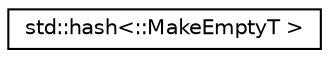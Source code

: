 digraph "Graphical Class Hierarchy"
{
  edge [fontname="Helvetica",fontsize="10",labelfontname="Helvetica",labelfontsize="10"];
  node [fontname="Helvetica",fontsize="10",shape=record];
  rankdir="LR";
  Node0 [label="std::hash\<::MakeEmptyT \>",height=0.2,width=0.4,color="black", fillcolor="white", style="filled",URL="$structstd_1_1hash_3_1_1_make_empty_t_01_4.html"];
}
